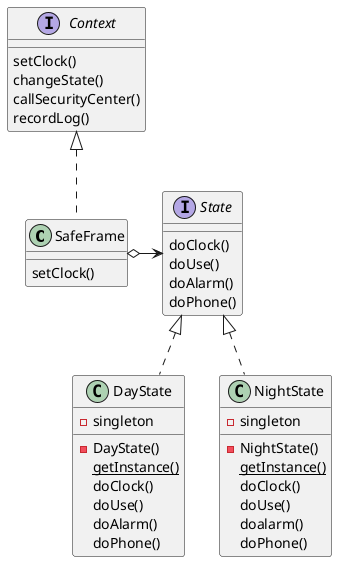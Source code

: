 @startuml

class SafeFrame{
setClock()
}

class DayState{
-singleton

-DayState()
{static} getInstance()
doClock()
doUse()
doAlarm()
doPhone()
}

class NightState{
-singleton
-NightState()
{static} getInstance()
doClock()
doUse()
doalarm()
doPhone()
}
interface Context{
setClock()
changeState()
callSecurityCenter()
recordLog()
}
interface State{
doClock()
doUse()
doAlarm()
doPhone()
}


Context <|.. SafeFrame

SafeFrame o-> State

State <|.. DayState
State <|.. NightState
 
@enduml
